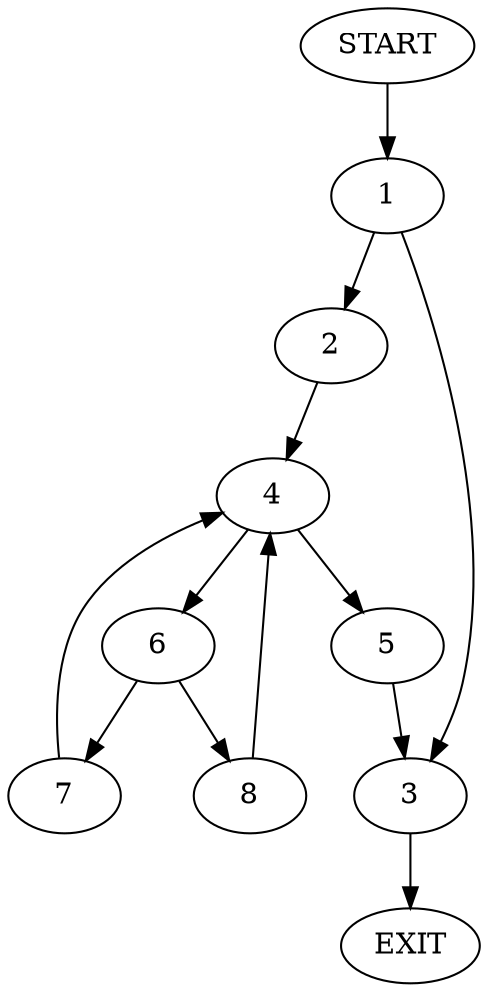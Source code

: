 digraph {
0 [label="START"]
9 [label="EXIT"]
0 -> 1
1 -> 2
1 -> 3
2 -> 4
3 -> 9
4 -> 5
4 -> 6
6 -> 7
6 -> 8
5 -> 3
8 -> 4
7 -> 4
}
